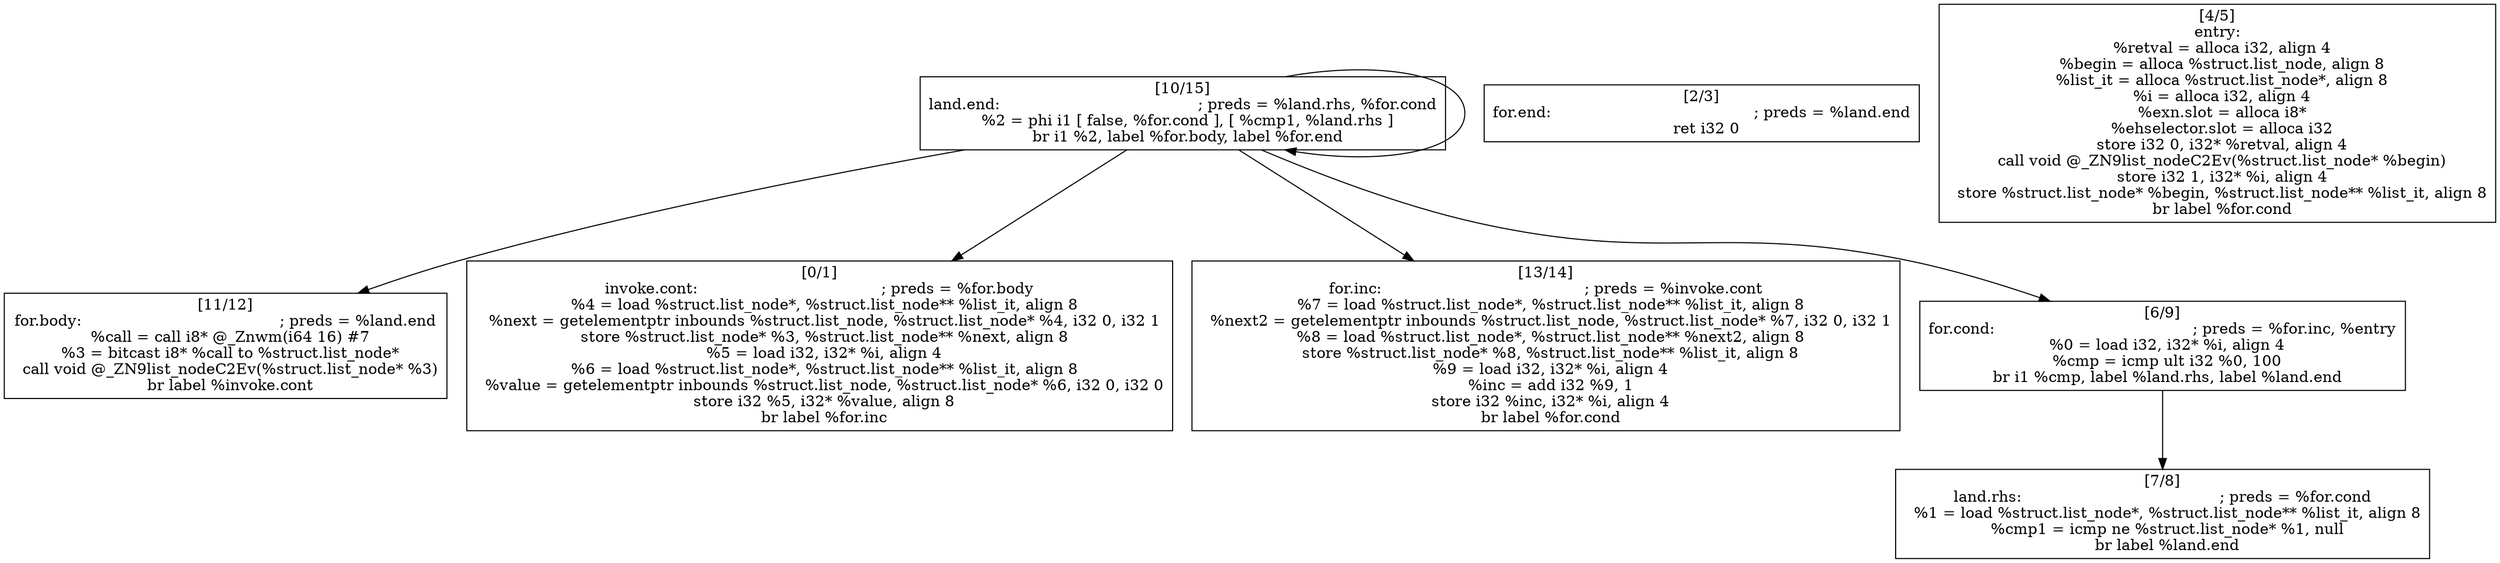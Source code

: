 
digraph G {


node20 [label="[11/12]
for.body:                                         ; preds = %land.end
  %call = call i8* @_Znwm(i64 16) #7
  %3 = bitcast i8* %call to %struct.list_node*
  call void @_ZN9list_nodeC2Ev(%struct.list_node* %3)
  br label %invoke.cont
",shape=rectangle ]
node14 [label="[2/3]
for.end:                                          ; preds = %land.end
  ret i32 0
",shape=rectangle ]
node13 [label="[0/1]
invoke.cont:                                      ; preds = %for.body
  %4 = load %struct.list_node*, %struct.list_node** %list_it, align 8
  %next = getelementptr inbounds %struct.list_node, %struct.list_node* %4, i32 0, i32 1
  store %struct.list_node* %3, %struct.list_node** %next, align 8
  %5 = load i32, i32* %i, align 4
  %6 = load %struct.list_node*, %struct.list_node** %list_it, align 8
  %value = getelementptr inbounds %struct.list_node, %struct.list_node* %6, i32 0, i32 0
  store i32 %5, i32* %value, align 8
  br label %for.inc
",shape=rectangle ]
node17 [label="[7/8]
land.rhs:                                         ; preds = %for.cond
  %1 = load %struct.list_node*, %struct.list_node** %list_it, align 8
  %cmp1 = icmp ne %struct.list_node* %1, null
  br label %land.end
",shape=rectangle ]
node15 [label="[4/5]
entry:
  %retval = alloca i32, align 4
  %begin = alloca %struct.list_node, align 8
  %list_it = alloca %struct.list_node*, align 8
  %i = alloca i32, align 4
  %exn.slot = alloca i8*
  %ehselector.slot = alloca i32
  store i32 0, i32* %retval, align 4
  call void @_ZN9list_nodeC2Ev(%struct.list_node* %begin)
  store i32 1, i32* %i, align 4
  store %struct.list_node* %begin, %struct.list_node** %list_it, align 8
  br label %for.cond
",shape=rectangle ]
node19 [label="[13/14]
for.inc:                                          ; preds = %invoke.cont
  %7 = load %struct.list_node*, %struct.list_node** %list_it, align 8
  %next2 = getelementptr inbounds %struct.list_node, %struct.list_node* %7, i32 0, i32 1
  %8 = load %struct.list_node*, %struct.list_node** %next2, align 8
  store %struct.list_node* %8, %struct.list_node** %list_it, align 8
  %9 = load i32, i32* %i, align 4
  %inc = add i32 %9, 1
  store i32 %inc, i32* %i, align 4
  br label %for.cond
",shape=rectangle ]
node16 [label="[6/9]
for.cond:                                         ; preds = %for.inc, %entry
  %0 = load i32, i32* %i, align 4
  %cmp = icmp ult i32 %0, 100
  br i1 %cmp, label %land.rhs, label %land.end
",shape=rectangle ]
node18 [label="[10/15]
land.end:                                         ; preds = %land.rhs, %for.cond
  %2 = phi i1 [ false, %for.cond ], [ %cmp1, %land.rhs ]
  br i1 %2, label %for.body, label %for.end
",shape=rectangle ]

node16->node17 [ ]
node18->node16 [ ]
node18->node20 [ ]
node18->node13 [ ]
node18->node18 [ ]
node18->node19 [ ]


}
